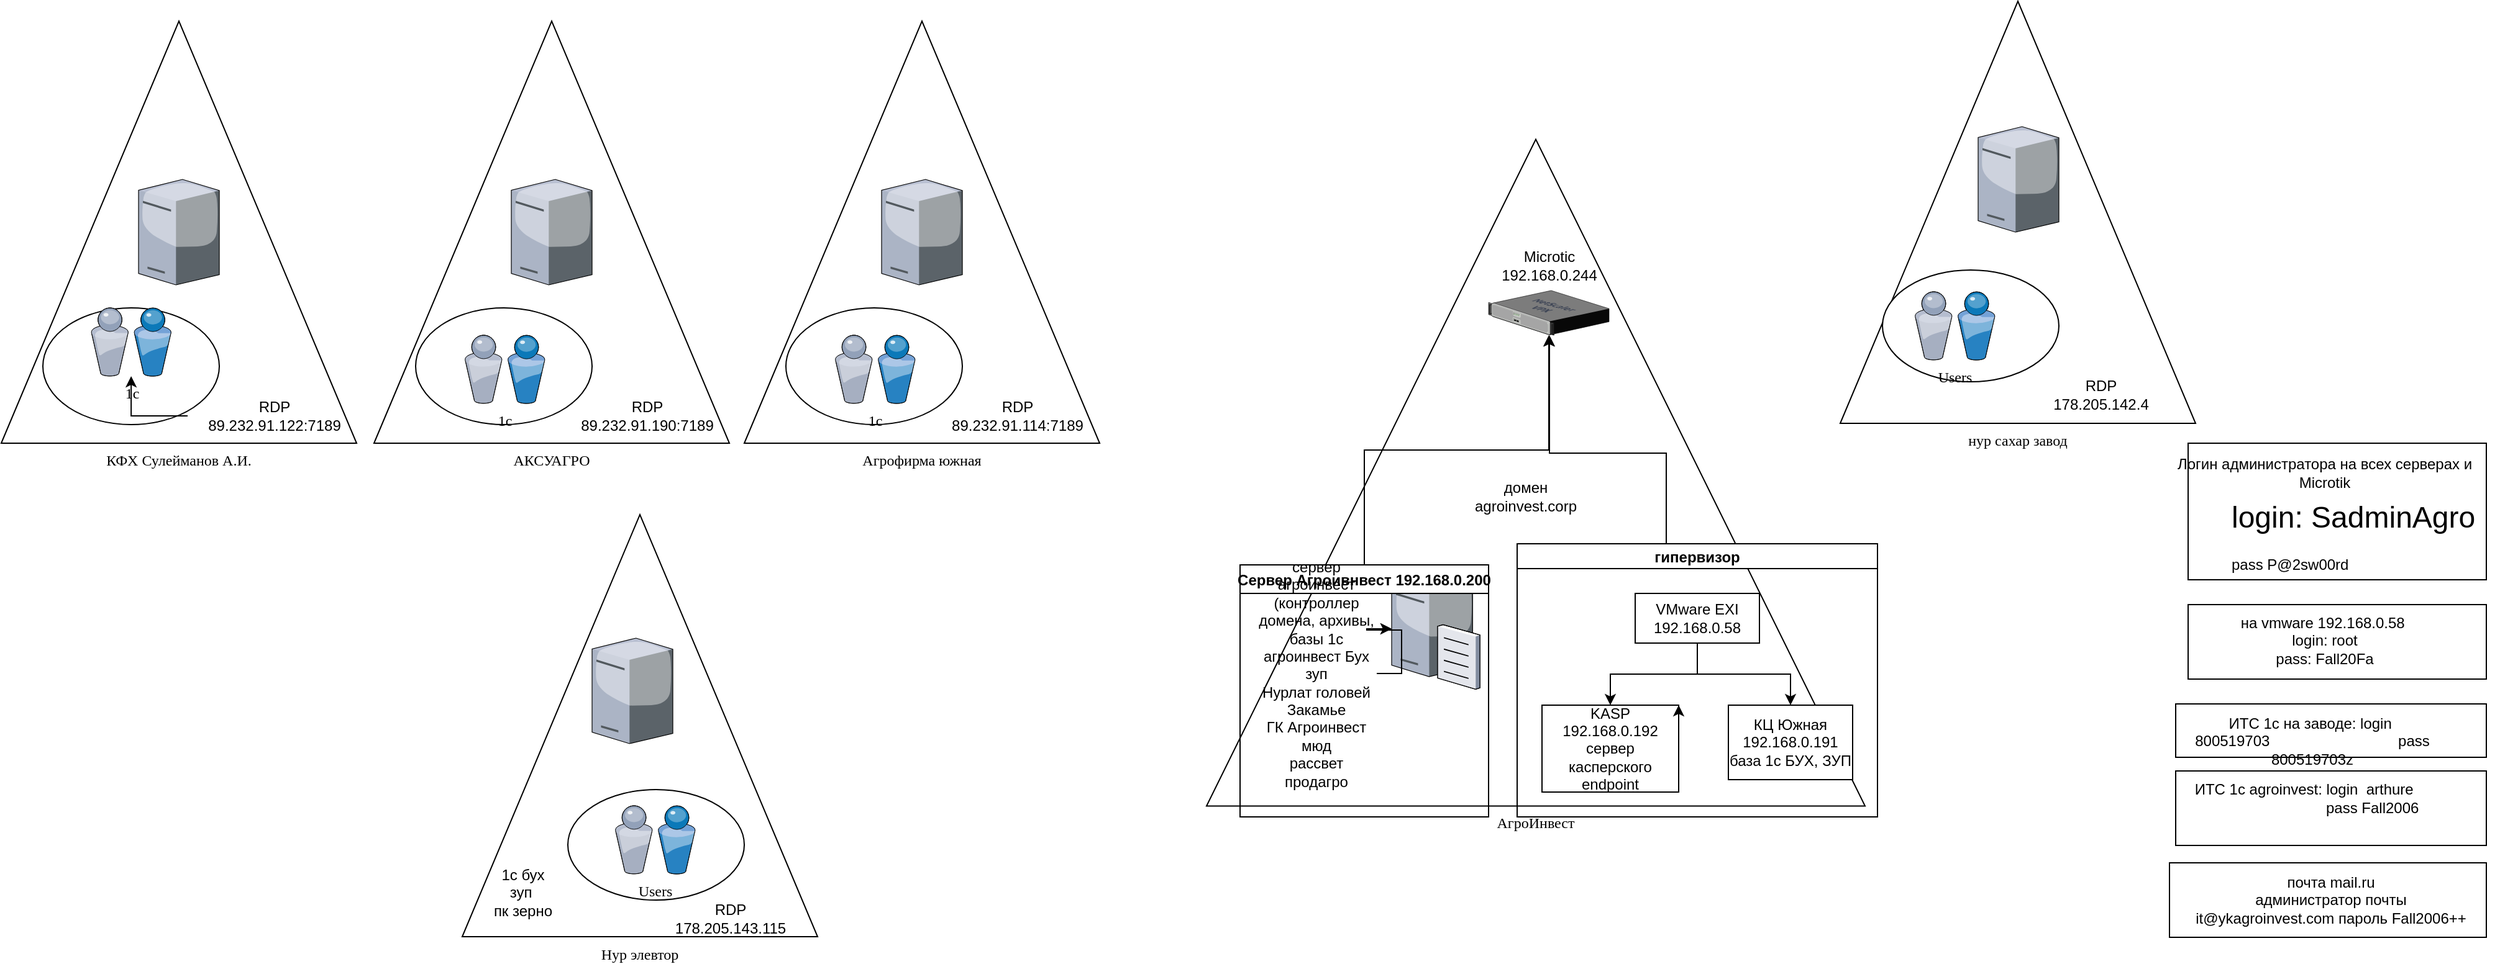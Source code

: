 <mxfile version="16.5.3" type="github">
  <diagram name="Page-1" id="822b0af5-4adb-64df-f703-e8dfc1f81529">
    <mxGraphModel dx="1455" dy="804" grid="1" gridSize="10" guides="1" tooltips="1" connect="1" arrows="1" fold="1" page="1" pageScale="1" pageWidth="1100" pageHeight="850" background="none" math="0" shadow="0">
      <root>
        <mxCell id="0" />
        <mxCell id="1" parent="0" />
        <mxCell id="FzbhmMPE28zbG0T219BD-44" style="edgeStyle=orthogonalEdgeStyle;rounded=0;orthogonalLoop=1;jettySize=auto;html=1;" edge="1" parent="1">
          <mxGeometry relative="1" as="geometry">
            <mxPoint x="2100" y="663.026" as="targetPoint" />
            <mxPoint x="2090" y="663.5" as="sourcePoint" />
          </mxGeometry>
        </mxCell>
        <mxCell id="FzbhmMPE28zbG0T219BD-43" value="" style="rounded=0;whiteSpace=wrap;html=1;" vertex="1" parent="1">
          <mxGeometry x="1850" y="642" width="250" height="43" as="geometry" />
        </mxCell>
        <mxCell id="FzbhmMPE28zbG0T219BD-42" value="" style="rounded=0;whiteSpace=wrap;html=1;" vertex="1" parent="1">
          <mxGeometry x="1850" y="696" width="250" height="60" as="geometry" />
        </mxCell>
        <mxCell id="7d933b09d9755ecc-14" value="АгроИнвест" style="triangle;whiteSpace=wrap;html=1;rounded=0;shadow=0;comic=0;strokeWidth=1;fontFamily=Verdana;direction=north;labelPosition=center;verticalLabelPosition=bottom;align=center;verticalAlign=top;" parent="1" vertex="1">
          <mxGeometry x="1070" y="187.25" width="530" height="537" as="geometry" />
        </mxCell>
        <mxCell id="7d933b09d9755ecc-12" value="АКСУАГРО" style="triangle;whiteSpace=wrap;html=1;rounded=0;shadow=0;comic=0;strokeWidth=1;fontFamily=Verdana;direction=north;labelPosition=center;verticalLabelPosition=bottom;align=center;verticalAlign=top;" parent="1" vertex="1">
          <mxGeometry x="400" y="92" width="286" height="340" as="geometry" />
        </mxCell>
        <mxCell id="7d933b09d9755ecc-13" value="" style="ellipse;whiteSpace=wrap;html=1;rounded=0;shadow=0;comic=0;strokeWidth=1;fontFamily=Verdana;" parent="1" vertex="1">
          <mxGeometry x="433.5" y="323" width="142" height="94" as="geometry" />
        </mxCell>
        <mxCell id="7d933b09d9755ecc-5" value="" style="verticalLabelPosition=bottom;aspect=fixed;html=1;verticalAlign=top;strokeColor=none;shape=mxgraph.citrix.file_server;rounded=0;shadow=0;comic=0;fontFamily=Verdana;" parent="1" vertex="1">
          <mxGeometry x="1219" y="533" width="71" height="97" as="geometry" />
        </mxCell>
        <mxCell id="7d933b09d9755ecc-6" value="1с&lt;br&gt;" style="verticalLabelPosition=bottom;aspect=fixed;html=1;verticalAlign=top;strokeColor=none;shape=mxgraph.citrix.users;rounded=0;shadow=0;comic=0;fontFamily=Verdana;" parent="1" vertex="1">
          <mxGeometry x="473" y="345" width="64.5" height="55" as="geometry" />
        </mxCell>
        <mxCell id="7d933b09d9755ecc-9" value="" style="verticalLabelPosition=bottom;aspect=fixed;html=1;verticalAlign=top;strokeColor=none;shape=mxgraph.citrix.tower_server;rounded=0;shadow=0;comic=0;fontFamily=Verdana;" parent="1" vertex="1">
          <mxGeometry x="510.5" y="219.5" width="65" height="85" as="geometry" />
        </mxCell>
        <mxCell id="7d933b09d9755ecc-18" value="нур сахар завод&lt;br&gt;" style="triangle;whiteSpace=wrap;html=1;rounded=0;shadow=0;comic=0;strokeWidth=1;fontFamily=Verdana;direction=north;labelPosition=center;verticalLabelPosition=bottom;align=center;verticalAlign=top;" parent="1" vertex="1">
          <mxGeometry x="1580" y="76" width="286" height="340" as="geometry" />
        </mxCell>
        <mxCell id="7d933b09d9755ecc-19" value="" style="ellipse;whiteSpace=wrap;html=1;rounded=0;shadow=0;comic=0;strokeWidth=1;fontFamily=Verdana;" parent="1" vertex="1">
          <mxGeometry x="1614" y="292.5" width="142" height="90" as="geometry" />
        </mxCell>
        <mxCell id="7d933b09d9755ecc-20" value="Users" style="verticalLabelPosition=bottom;aspect=fixed;html=1;verticalAlign=top;strokeColor=none;shape=mxgraph.citrix.users;rounded=0;shadow=0;comic=0;fontFamily=Verdana;" parent="1" vertex="1">
          <mxGeometry x="1640" y="310" width="64.5" height="55" as="geometry" />
        </mxCell>
        <mxCell id="7d933b09d9755ecc-21" value="" style="verticalLabelPosition=bottom;aspect=fixed;html=1;verticalAlign=top;strokeColor=none;shape=mxgraph.citrix.tower_server;rounded=0;shadow=0;comic=0;fontFamily=Verdana;" parent="1" vertex="1">
          <mxGeometry x="1691" y="177" width="65" height="85" as="geometry" />
        </mxCell>
        <mxCell id="7d933b09d9755ecc-31" value="Нур элевтор" style="triangle;whiteSpace=wrap;html=1;rounded=0;shadow=0;comic=0;strokeWidth=1;fontFamily=Verdana;direction=north;labelPosition=center;verticalLabelPosition=bottom;align=center;verticalAlign=top;" parent="1" vertex="1">
          <mxGeometry x="471" y="489.5" width="286" height="340" as="geometry" />
        </mxCell>
        <mxCell id="7d933b09d9755ecc-32" value="" style="ellipse;whiteSpace=wrap;html=1;rounded=0;shadow=0;comic=0;strokeWidth=1;fontFamily=Verdana;" parent="1" vertex="1">
          <mxGeometry x="556" y="711" width="142" height="89" as="geometry" />
        </mxCell>
        <mxCell id="7d933b09d9755ecc-33" value="Users" style="verticalLabelPosition=bottom;aspect=fixed;html=1;verticalAlign=top;strokeColor=none;shape=mxgraph.citrix.users;rounded=0;shadow=0;comic=0;fontFamily=Verdana;" parent="1" vertex="1">
          <mxGeometry x="594" y="724" width="64.5" height="55" as="geometry" />
        </mxCell>
        <mxCell id="7d933b09d9755ecc-34" value="" style="verticalLabelPosition=bottom;aspect=fixed;html=1;verticalAlign=top;strokeColor=none;shape=mxgraph.citrix.tower_server;rounded=0;shadow=0;comic=0;fontFamily=Verdana;" parent="1" vertex="1">
          <mxGeometry x="575.5" y="589" width="65" height="85" as="geometry" />
        </mxCell>
        <mxCell id="FzbhmMPE28zbG0T219BD-1" value="RDP &lt;br&gt;89.232.91.190:7189" style="text;html=1;strokeColor=none;fillColor=none;align=center;verticalAlign=middle;whiteSpace=wrap;rounded=0;" vertex="1" parent="1">
          <mxGeometry x="550" y="395" width="140" height="30" as="geometry" />
        </mxCell>
        <mxCell id="FzbhmMPE28zbG0T219BD-2" value="Агрофирма южная" style="triangle;whiteSpace=wrap;html=1;rounded=0;shadow=0;comic=0;strokeWidth=1;fontFamily=Verdana;direction=north;labelPosition=center;verticalLabelPosition=bottom;align=center;verticalAlign=top;" vertex="1" parent="1">
          <mxGeometry x="698" y="92" width="286" height="340" as="geometry" />
        </mxCell>
        <mxCell id="FzbhmMPE28zbG0T219BD-3" value="" style="ellipse;whiteSpace=wrap;html=1;rounded=0;shadow=0;comic=0;strokeWidth=1;fontFamily=Verdana;" vertex="1" parent="1">
          <mxGeometry x="731.5" y="323" width="142" height="94" as="geometry" />
        </mxCell>
        <mxCell id="FzbhmMPE28zbG0T219BD-4" value="1с&lt;br&gt;" style="verticalLabelPosition=bottom;aspect=fixed;html=1;verticalAlign=top;strokeColor=none;shape=mxgraph.citrix.users;rounded=0;shadow=0;comic=0;fontFamily=Verdana;" vertex="1" parent="1">
          <mxGeometry x="771" y="345" width="64.5" height="55" as="geometry" />
        </mxCell>
        <mxCell id="FzbhmMPE28zbG0T219BD-5" value="" style="verticalLabelPosition=bottom;aspect=fixed;html=1;verticalAlign=top;strokeColor=none;shape=mxgraph.citrix.tower_server;rounded=0;shadow=0;comic=0;fontFamily=Verdana;" vertex="1" parent="1">
          <mxGeometry x="808.5" y="219.5" width="65" height="85" as="geometry" />
        </mxCell>
        <mxCell id="FzbhmMPE28zbG0T219BD-6" value="RDP &lt;br&gt;89.232.91.114:7189" style="text;html=1;strokeColor=none;fillColor=none;align=center;verticalAlign=middle;whiteSpace=wrap;rounded=0;" vertex="1" parent="1">
          <mxGeometry x="848" y="395" width="140" height="30" as="geometry" />
        </mxCell>
        <mxCell id="FzbhmMPE28zbG0T219BD-7" value="КФХ Сулейманов А.И.&lt;br&gt;&lt;br&gt;" style="triangle;whiteSpace=wrap;html=1;rounded=0;shadow=0;comic=0;strokeWidth=1;fontFamily=Verdana;direction=north;labelPosition=center;verticalLabelPosition=bottom;align=center;verticalAlign=top;" vertex="1" parent="1">
          <mxGeometry x="100" y="92" width="286" height="340" as="geometry" />
        </mxCell>
        <mxCell id="FzbhmMPE28zbG0T219BD-8" value="" style="ellipse;whiteSpace=wrap;html=1;rounded=0;shadow=0;comic=0;strokeWidth=1;fontFamily=Verdana;" vertex="1" parent="1">
          <mxGeometry x="133.5" y="323" width="142" height="94" as="geometry" />
        </mxCell>
        <mxCell id="FzbhmMPE28zbG0T219BD-9" value="1с&lt;br&gt;" style="verticalLabelPosition=bottom;aspect=fixed;html=1;verticalAlign=top;strokeColor=none;shape=mxgraph.citrix.users;rounded=0;shadow=0;comic=0;fontFamily=Verdana;" vertex="1" parent="1">
          <mxGeometry x="172.25" y="323" width="64.5" height="55" as="geometry" />
        </mxCell>
        <mxCell id="FzbhmMPE28zbG0T219BD-10" value="" style="verticalLabelPosition=bottom;aspect=fixed;html=1;verticalAlign=top;strokeColor=none;shape=mxgraph.citrix.tower_server;rounded=0;shadow=0;comic=0;fontFamily=Verdana;" vertex="1" parent="1">
          <mxGeometry x="210.5" y="219.5" width="65" height="85" as="geometry" />
        </mxCell>
        <mxCell id="FzbhmMPE28zbG0T219BD-27" value="" style="edgeStyle=orthogonalEdgeStyle;rounded=0;orthogonalLoop=1;jettySize=auto;html=1;" edge="1" parent="1" source="FzbhmMPE28zbG0T219BD-11" target="FzbhmMPE28zbG0T219BD-9">
          <mxGeometry relative="1" as="geometry" />
        </mxCell>
        <mxCell id="FzbhmMPE28zbG0T219BD-11" value="RDP &lt;br&gt;89.232.91.122:7189" style="text;html=1;strokeColor=none;fillColor=none;align=center;verticalAlign=middle;whiteSpace=wrap;rounded=0;" vertex="1" parent="1">
          <mxGeometry x="250" y="395" width="140" height="30" as="geometry" />
        </mxCell>
        <mxCell id="FzbhmMPE28zbG0T219BD-52" style="edgeStyle=orthogonalEdgeStyle;rounded=0;orthogonalLoop=1;jettySize=auto;html=1;exitX=0.5;exitY=0;exitDx=0;exitDy=0;" edge="1" parent="1" source="FzbhmMPE28zbG0T219BD-12" target="FzbhmMPE28zbG0T219BD-18">
          <mxGeometry relative="1" as="geometry">
            <Array as="points">
              <mxPoint x="1440" y="513" />
              <mxPoint x="1440" y="440" />
              <mxPoint x="1346" y="440" />
            </Array>
          </mxGeometry>
        </mxCell>
        <mxCell id="FzbhmMPE28zbG0T219BD-12" value="гипервизор" style="swimlane;startSize=20;horizontal=1;childLayout=treeLayout;horizontalTree=0;resizable=0;containerType=tree;" vertex="1" parent="1">
          <mxGeometry x="1320" y="513" width="290" height="220" as="geometry" />
        </mxCell>
        <mxCell id="FzbhmMPE28zbG0T219BD-13" value="VMware EXI&lt;br&gt;192.168.0.58" style="whiteSpace=wrap;html=1;" vertex="1" parent="FzbhmMPE28zbG0T219BD-12">
          <mxGeometry x="95" y="40" width="100" height="40" as="geometry" />
        </mxCell>
        <mxCell id="FzbhmMPE28zbG0T219BD-14" value="KASP 192.168.0.192&lt;br&gt;сервер касперского endpoint&lt;br&gt;" style="whiteSpace=wrap;html=1;" vertex="1" parent="FzbhmMPE28zbG0T219BD-12">
          <mxGeometry x="20" y="130" width="110" height="70" as="geometry" />
        </mxCell>
        <mxCell id="FzbhmMPE28zbG0T219BD-15" value="" style="edgeStyle=elbowEdgeStyle;elbow=vertical;html=1;rounded=0;" edge="1" parent="FzbhmMPE28zbG0T219BD-12" source="FzbhmMPE28zbG0T219BD-13" target="FzbhmMPE28zbG0T219BD-14">
          <mxGeometry relative="1" as="geometry" />
        </mxCell>
        <mxCell id="FzbhmMPE28zbG0T219BD-16" value="КЦ Южная&lt;br&gt;192.168.0.191&lt;br&gt;база 1с БУХ, ЗУП" style="whiteSpace=wrap;html=1;" vertex="1" parent="FzbhmMPE28zbG0T219BD-12">
          <mxGeometry x="170" y="130" width="100" height="60" as="geometry" />
        </mxCell>
        <mxCell id="FzbhmMPE28zbG0T219BD-17" value="" style="edgeStyle=elbowEdgeStyle;elbow=vertical;html=1;rounded=0;" edge="1" parent="FzbhmMPE28zbG0T219BD-12" source="FzbhmMPE28zbG0T219BD-13" target="FzbhmMPE28zbG0T219BD-16">
          <mxGeometry relative="1" as="geometry" />
        </mxCell>
        <mxCell id="FzbhmMPE28zbG0T219BD-23" style="edgeStyle=orthogonalEdgeStyle;rounded=0;orthogonalLoop=1;jettySize=auto;html=1;exitX=1;exitY=0.25;exitDx=0;exitDy=0;entryX=1;entryY=0;entryDx=0;entryDy=0;" edge="1" parent="FzbhmMPE28zbG0T219BD-12" source="FzbhmMPE28zbG0T219BD-14" target="FzbhmMPE28zbG0T219BD-14">
          <mxGeometry relative="1" as="geometry" />
        </mxCell>
        <mxCell id="FzbhmMPE28zbG0T219BD-18" value="" style="verticalLabelPosition=bottom;sketch=0;aspect=fixed;html=1;verticalAlign=top;strokeColor=none;align=center;outlineConnect=0;shape=mxgraph.citrix.netscaler_vpx;" vertex="1" parent="1">
          <mxGeometry x="1297" y="309" width="97" height="36" as="geometry" />
        </mxCell>
        <mxCell id="FzbhmMPE28zbG0T219BD-19" value="Microtic 192.168.0.244" style="text;html=1;strokeColor=none;fillColor=none;align=center;verticalAlign=middle;whiteSpace=wrap;rounded=0;" vertex="1" parent="1">
          <mxGeometry x="1316" y="274" width="60" height="30" as="geometry" />
        </mxCell>
        <mxCell id="FzbhmMPE28zbG0T219BD-24" value="" style="edgeStyle=orthogonalEdgeStyle;rounded=0;orthogonalLoop=1;jettySize=auto;html=1;" edge="1" parent="1" source="FzbhmMPE28zbG0T219BD-21" target="7d933b09d9755ecc-5">
          <mxGeometry relative="1" as="geometry" />
        </mxCell>
        <mxCell id="FzbhmMPE28zbG0T219BD-26" value="" style="edgeStyle=orthogonalEdgeStyle;rounded=0;orthogonalLoop=1;jettySize=auto;html=1;" edge="1" parent="1" source="FzbhmMPE28zbG0T219BD-21" target="7d933b09d9755ecc-5">
          <mxGeometry relative="1" as="geometry" />
        </mxCell>
        <mxCell id="FzbhmMPE28zbG0T219BD-51" style="edgeStyle=orthogonalEdgeStyle;rounded=0;orthogonalLoop=1;jettySize=auto;html=1;" edge="1" parent="1" source="FzbhmMPE28zbG0T219BD-25" target="FzbhmMPE28zbG0T219BD-18">
          <mxGeometry relative="1" as="geometry" />
        </mxCell>
        <mxCell id="FzbhmMPE28zbG0T219BD-25" value="Сервер Агроивнвест 192.168.0.200" style="swimlane;" vertex="1" parent="1">
          <mxGeometry x="1097" y="530" width="200" height="203" as="geometry" />
        </mxCell>
        <mxCell id="FzbhmMPE28zbG0T219BD-21" value="сервер агроинвест&lt;br&gt;(контроллер домена, архивы, базы 1с агроинвест Бух зуп&lt;br&gt;Нурлат головей&lt;br&gt;Закамье&lt;br&gt;ГК Агроинвест&lt;br&gt;мюд&lt;br&gt;рассвет&lt;br&gt;продагро" style="text;html=1;strokeColor=none;fillColor=none;align=center;verticalAlign=middle;whiteSpace=wrap;rounded=0;" vertex="1" parent="FzbhmMPE28zbG0T219BD-25">
          <mxGeometry x="13" y="72.5" width="97" height="30" as="geometry" />
        </mxCell>
        <mxCell id="FzbhmMPE28zbG0T219BD-28" value="домен agroinvest.corp" style="text;html=1;strokeColor=none;fillColor=none;align=center;verticalAlign=middle;whiteSpace=wrap;rounded=0;" vertex="1" parent="1">
          <mxGeometry x="1297" y="459.5" width="60" height="30" as="geometry" />
        </mxCell>
        <mxCell id="FzbhmMPE28zbG0T219BD-31" value="RDP &lt;br&gt;178.205.142.4" style="text;html=1;strokeColor=none;fillColor=none;align=center;verticalAlign=middle;whiteSpace=wrap;rounded=0;" vertex="1" parent="1">
          <mxGeometry x="1720" y="378" width="140" height="30" as="geometry" />
        </mxCell>
        <mxCell id="FzbhmMPE28zbG0T219BD-32" value="RDP &lt;br&gt;178.205.143.115" style="text;html=1;strokeColor=none;fillColor=none;align=center;verticalAlign=middle;whiteSpace=wrap;rounded=0;" vertex="1" parent="1">
          <mxGeometry x="617" y="799.5" width="140" height="30" as="geometry" />
        </mxCell>
        <mxCell id="FzbhmMPE28zbG0T219BD-33" value="1с бух зуп&amp;nbsp;&lt;br&gt;пк зерно" style="text;html=1;strokeColor=none;fillColor=none;align=center;verticalAlign=middle;whiteSpace=wrap;rounded=0;" vertex="1" parent="1">
          <mxGeometry x="490" y="779" width="60" height="30" as="geometry" />
        </mxCell>
        <mxCell id="FzbhmMPE28zbG0T219BD-39" value="" style="rounded=0;whiteSpace=wrap;html=1;" vertex="1" parent="1">
          <mxGeometry x="1860" y="432" width="240" height="110" as="geometry" />
        </mxCell>
        <mxCell id="FzbhmMPE28zbG0T219BD-34" value="&lt;h1&gt;&lt;span style=&quot;font-weight: normal&quot;&gt;login: SadminAgro&lt;/span&gt;&lt;/h1&gt;&lt;div&gt;pass P@2sw00rd&lt;/div&gt;" style="text;html=1;strokeColor=none;fillColor=none;spacing=5;spacingTop=-20;whiteSpace=wrap;overflow=hidden;rounded=0;" vertex="1" parent="1">
          <mxGeometry x="1890" y="472" width="220" height="80" as="geometry" />
        </mxCell>
        <mxCell id="FzbhmMPE28zbG0T219BD-36" value="ИТС 1с agroinvest: login&amp;nbsp; arthure&amp;nbsp;&lt;br&gt;&amp;nbsp; &amp;nbsp; &amp;nbsp; &amp;nbsp; &amp;nbsp; &amp;nbsp; &amp;nbsp; &amp;nbsp; &amp;nbsp; &amp;nbsp; &amp;nbsp; &amp;nbsp; &amp;nbsp; &amp;nbsp; &amp;nbsp; &amp;nbsp; pass Fall2006" style="text;html=1;strokeColor=none;fillColor=none;align=center;verticalAlign=middle;whiteSpace=wrap;rounded=0;" vertex="1" parent="1">
          <mxGeometry x="1850" y="695" width="210" height="46" as="geometry" />
        </mxCell>
        <mxCell id="FzbhmMPE28zbG0T219BD-37" value="Логин администратора на всех серверах и Microtik" style="text;html=1;strokeColor=none;fillColor=none;align=center;verticalAlign=middle;whiteSpace=wrap;rounded=0;" vertex="1" parent="1">
          <mxGeometry x="1850" y="435" width="240" height="41.5" as="geometry" />
        </mxCell>
        <mxCell id="FzbhmMPE28zbG0T219BD-35" value="ИТС 1с на заводе: login&amp;nbsp; 800519703&amp;nbsp; &amp;nbsp; &amp;nbsp; &amp;nbsp; &amp;nbsp; &amp;nbsp; &amp;nbsp; &amp;nbsp; &amp;nbsp; &amp;nbsp; &amp;nbsp; &amp;nbsp; &amp;nbsp; &amp;nbsp; &amp;nbsp; &amp;nbsp;pass 800519703z" style="text;html=1;strokeColor=none;fillColor=none;align=center;verticalAlign=middle;whiteSpace=wrap;rounded=0;" vertex="1" parent="1">
          <mxGeometry x="1860" y="649" width="200" height="46" as="geometry" />
        </mxCell>
        <mxCell id="FzbhmMPE28zbG0T219BD-41" value="" style="rounded=0;whiteSpace=wrap;html=1;" vertex="1" parent="1">
          <mxGeometry x="1860" y="562" width="240" height="60" as="geometry" />
        </mxCell>
        <mxCell id="FzbhmMPE28zbG0T219BD-38" value="на vmware 192.168.0.58&amp;nbsp;&lt;br&gt;login: root&lt;br&gt;pass: Fall20Fa" style="text;html=1;strokeColor=none;fillColor=none;align=center;verticalAlign=middle;whiteSpace=wrap;rounded=0;" vertex="1" parent="1">
          <mxGeometry x="1880" y="562" width="180" height="57" as="geometry" />
        </mxCell>
        <mxCell id="FzbhmMPE28zbG0T219BD-45" value="" style="rounded=0;whiteSpace=wrap;html=1;" vertex="1" parent="1">
          <mxGeometry x="1845" y="770" width="255" height="60" as="geometry" />
        </mxCell>
        <mxCell id="FzbhmMPE28zbG0T219BD-46" value="почта mail.ru&lt;br&gt;администратор почты it@ykagroinvest.com пароль Fall2006++" style="text;html=1;strokeColor=none;fillColor=none;align=center;verticalAlign=middle;whiteSpace=wrap;rounded=0;" vertex="1" parent="1">
          <mxGeometry x="1860" y="789.5" width="230" height="21" as="geometry" />
        </mxCell>
      </root>
    </mxGraphModel>
  </diagram>
</mxfile>
